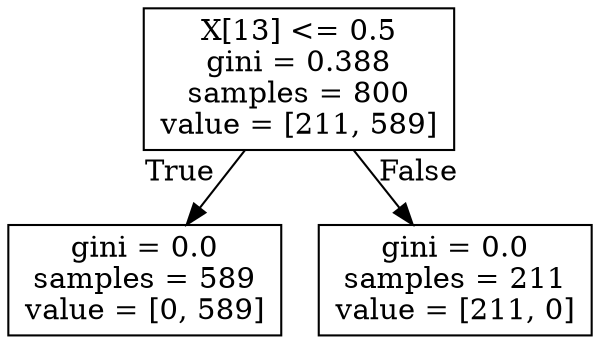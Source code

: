 digraph Tree {
node [shape=box] ;
0 [label="X[13] <= 0.5\ngini = 0.388\nsamples = 800\nvalue = [211, 589]"] ;
1 [label="gini = 0.0\nsamples = 589\nvalue = [0, 589]"] ;
0 -> 1 [labeldistance=2.5, labelangle=45, headlabel="True"] ;
2 [label="gini = 0.0\nsamples = 211\nvalue = [211, 0]"] ;
0 -> 2 [labeldistance=2.5, labelangle=-45, headlabel="False"] ;
}